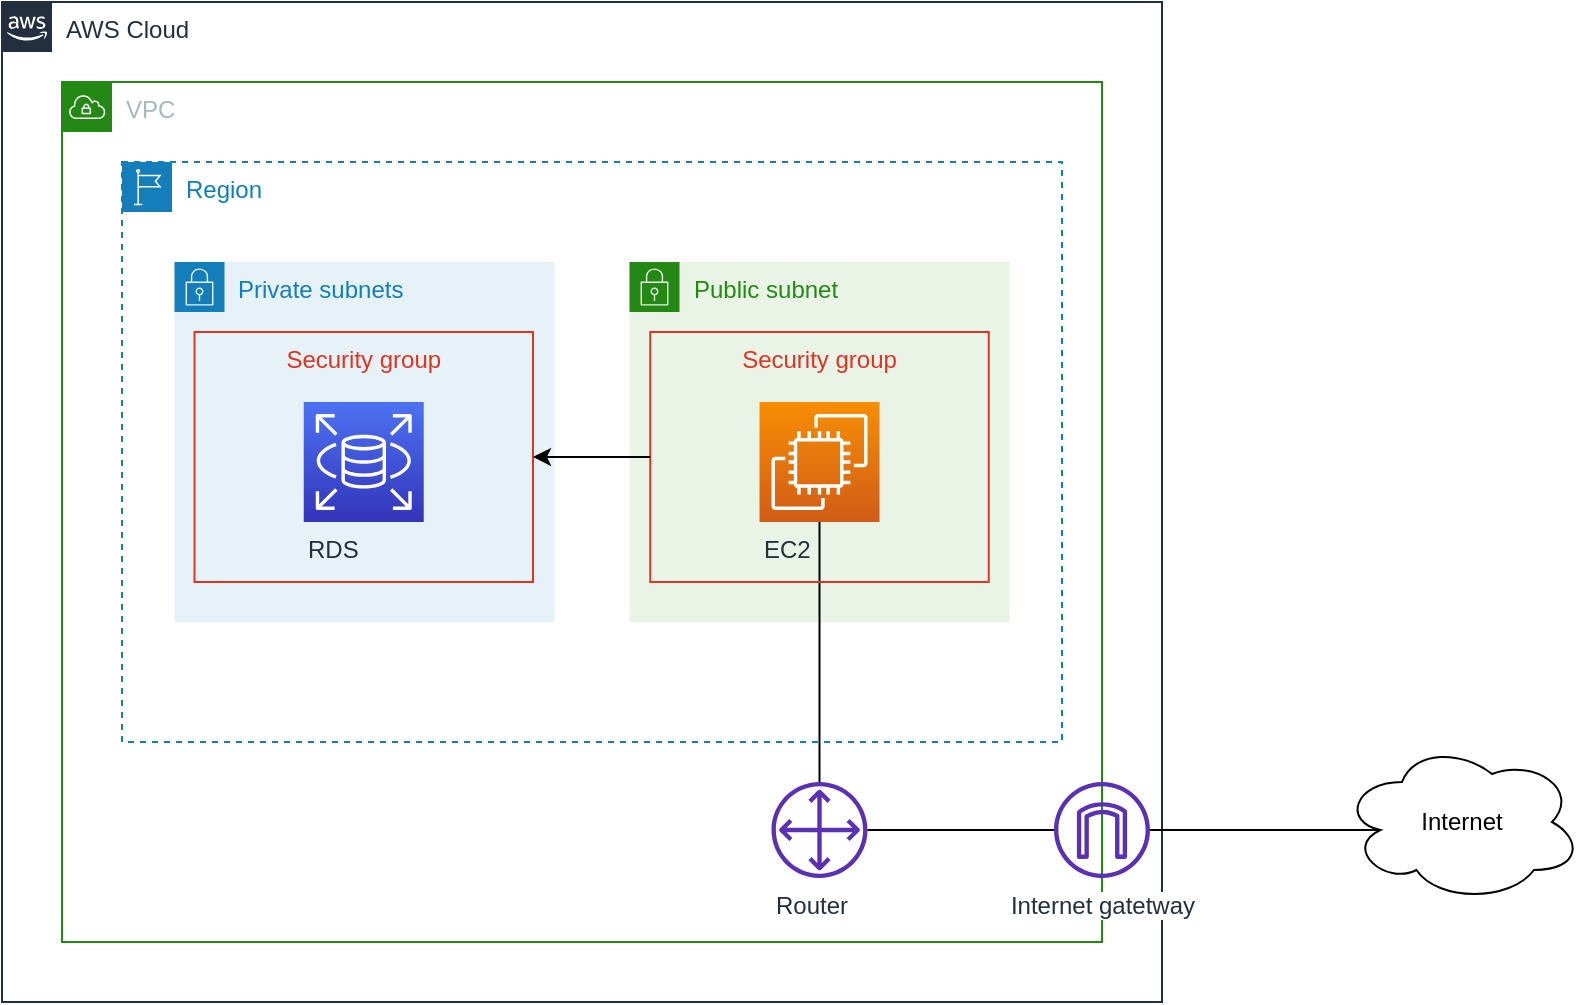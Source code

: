 <mxfile version="14.1.8" type="device"><diagram name="Page-1" id="aaaa8250-4180-3840-79b5-4cada1eebb92"><mxGraphModel dx="1077" dy="839" grid="1" gridSize="10" guides="1" tooltips="1" connect="1" arrows="1" fold="1" page="1" pageScale="1" pageWidth="850" pageHeight="1100" background="#ffffff" math="0" shadow="0"><root><mxCell id="0"/><mxCell id="1" parent="0"/><mxCell id="Q3eyjJQfysiVsIMpiPEz-2" value="AWS Cloud" style="points=[[0,0],[0.25,0],[0.5,0],[0.75,0],[1,0],[1,0.25],[1,0.5],[1,0.75],[1,1],[0.75,1],[0.5,1],[0.25,1],[0,1],[0,0.75],[0,0.5],[0,0.25]];outlineConnect=0;gradientColor=none;html=1;whiteSpace=wrap;fontSize=12;fontStyle=0;shape=mxgraph.aws4.group;grIcon=mxgraph.aws4.group_aws_cloud_alt;strokeColor=#232F3E;fillColor=none;verticalAlign=top;align=left;spacingLeft=30;fontColor=#232F3E;dashed=0;" parent="1" vertex="1"><mxGeometry x="120" y="260" width="580" height="500" as="geometry"/></mxCell><mxCell id="Q3eyjJQfysiVsIMpiPEz-4" value="VPC" style="points=[[0,0],[0.25,0],[0.5,0],[0.75,0],[1,0],[1,0.25],[1,0.5],[1,0.75],[1,1],[0.75,1],[0.5,1],[0.25,1],[0,1],[0,0.75],[0,0.5],[0,0.25]];outlineConnect=0;gradientColor=none;html=1;whiteSpace=wrap;fontSize=12;fontStyle=0;shape=mxgraph.aws4.group;grIcon=mxgraph.aws4.group_vpc;strokeColor=#248814;fillColor=none;verticalAlign=top;align=left;spacingLeft=30;fontColor=#AAB7B8;dashed=0;" parent="1" vertex="1"><mxGeometry x="150" y="300" width="520" height="430" as="geometry"/></mxCell><mxCell id="Q3eyjJQfysiVsIMpiPEz-30" value="Region" style="points=[[0,0],[0.25,0],[0.5,0],[0.75,0],[1,0],[1,0.25],[1,0.5],[1,0.75],[1,1],[0.75,1],[0.5,1],[0.25,1],[0,1],[0,0.75],[0,0.5],[0,0.25]];outlineConnect=0;gradientColor=none;html=1;whiteSpace=wrap;fontSize=12;fontStyle=0;shape=mxgraph.aws4.group;grIcon=mxgraph.aws4.group_region;strokeColor=#147EBA;fillColor=none;verticalAlign=top;align=left;spacingLeft=30;fontColor=#147EBA;dashed=1;" parent="1" vertex="1"><mxGeometry x="180" y="340" width="470" height="290" as="geometry"/></mxCell><mxCell id="Q3eyjJQfysiVsIMpiPEz-8" value="Public subnet" style="points=[[0,0],[0.25,0],[0.5,0],[0.75,0],[1,0],[1,0.25],[1,0.5],[1,0.75],[1,1],[0.75,1],[0.5,1],[0.25,1],[0,1],[0,0.75],[0,0.5],[0,0.25]];outlineConnect=0;gradientColor=none;html=1;whiteSpace=wrap;fontSize=12;fontStyle=0;shape=mxgraph.aws4.group;grIcon=mxgraph.aws4.group_security_group;grStroke=0;strokeColor=#248814;fillColor=#E9F3E6;verticalAlign=top;align=left;spacingLeft=30;fontColor=#248814;dashed=0;" parent="1" vertex="1"><mxGeometry x="433.75" y="390" width="190" height="180" as="geometry"/></mxCell><mxCell id="Q3eyjJQfysiVsIMpiPEz-9" value="Private subnets" style="points=[[0,0],[0.25,0],[0.5,0],[0.75,0],[1,0],[1,0.25],[1,0.5],[1,0.75],[1,1],[0.75,1],[0.5,1],[0.25,1],[0,1],[0,0.75],[0,0.5],[0,0.25]];outlineConnect=0;gradientColor=none;html=1;whiteSpace=wrap;fontSize=12;fontStyle=0;shape=mxgraph.aws4.group;grIcon=mxgraph.aws4.group_security_group;grStroke=0;strokeColor=#147EBA;fillColor=#E6F2F8;verticalAlign=top;align=left;spacingLeft=30;fontColor=#147EBA;dashed=0;" parent="1" vertex="1"><mxGeometry x="206.25" y="390" width="190" height="180" as="geometry"/></mxCell><mxCell id="Q3eyjJQfysiVsIMpiPEz-15" value="Router" style="outlineConnect=0;fontColor=#232F3E;gradientColor=none;fillColor=#5A30B5;strokeColor=none;dashed=0;verticalLabelPosition=bottom;verticalAlign=top;align=left;html=1;fontSize=12;fontStyle=0;aspect=fixed;pointerEvents=1;shape=mxgraph.aws4.customer_gateway;" parent="1" vertex="1"><mxGeometry x="504.75" y="650" width="48" height="48" as="geometry"/></mxCell><mxCell id="Q3eyjJQfysiVsIMpiPEz-16" value="Internet gatetway" style="outlineConnect=0;fontColor=#232F3E;gradientColor=none;fillColor=#5A30B5;strokeColor=none;dashed=0;verticalLabelPosition=bottom;verticalAlign=top;align=center;html=1;fontSize=12;fontStyle=0;aspect=fixed;pointerEvents=1;shape=mxgraph.aws4.internet_gateway;labelBackgroundColor=#ffffff;" parent="1" vertex="1"><mxGeometry x="646" y="650" width="48" height="48" as="geometry"/></mxCell><mxCell id="Q3eyjJQfysiVsIMpiPEz-18" value="Security group" style="fillColor=none;strokeColor=#DD3522;verticalAlign=top;fontStyle=0;fontColor=#DD3522;" parent="1" vertex="1"><mxGeometry x="216.25" y="425" width="169.25" height="125" as="geometry"/></mxCell><mxCell id="Q3eyjJQfysiVsIMpiPEz-6" value="RDS" style="outlineConnect=0;fontColor=#232F3E;gradientColor=#4D72F3;gradientDirection=north;fillColor=#3334B9;strokeColor=#ffffff;dashed=0;verticalLabelPosition=bottom;verticalAlign=top;align=left;html=1;fontSize=12;fontStyle=0;aspect=fixed;shape=mxgraph.aws4.resourceIcon;resIcon=mxgraph.aws4.rds;" parent="1" vertex="1"><mxGeometry x="270.87" y="460" width="60" height="60" as="geometry"/></mxCell><mxCell id="Q3eyjJQfysiVsIMpiPEz-27" value="" style="endArrow=none;html=1;" parent="1" source="Q3eyjJQfysiVsIMpiPEz-16" target="Q3eyjJQfysiVsIMpiPEz-15" edge="1"><mxGeometry width="50" height="50" relative="1" as="geometry"><mxPoint x="460" y="670" as="sourcePoint"/><mxPoint x="510" y="620" as="targetPoint"/></mxGeometry></mxCell><mxCell id="Q3eyjJQfysiVsIMpiPEz-28" value="" style="endArrow=none;html=1;" parent="1" source="Q3eyjJQfysiVsIMpiPEz-15" target="Q3eyjJQfysiVsIMpiPEz-10" edge="1"><mxGeometry width="50" height="50" relative="1" as="geometry"><mxPoint x="200" y="769.0" as="sourcePoint"/><mxPoint x="391" y="769" as="targetPoint"/></mxGeometry></mxCell><mxCell id="Q3eyjJQfysiVsIMpiPEz-23" value="Security group" style="fillColor=none;strokeColor=#DD3522;verticalAlign=top;fontStyle=0;fontColor=#DD3522;" parent="1" vertex="1"><mxGeometry x="444.13" y="425" width="169.25" height="125" as="geometry"/></mxCell><mxCell id="Q3eyjJQfysiVsIMpiPEz-10" value="EC2" style="outlineConnect=0;fontColor=#232F3E;gradientColor=#F78E04;gradientDirection=north;fillColor=#D05C17;strokeColor=#ffffff;dashed=0;verticalLabelPosition=bottom;verticalAlign=top;align=left;html=1;fontSize=12;fontStyle=0;aspect=fixed;shape=mxgraph.aws4.resourceIcon;resIcon=mxgraph.aws4.ec2;labelPosition=center;" parent="1" vertex="1"><mxGeometry x="498.76" y="460" width="60" height="60" as="geometry"/></mxCell><mxCell id="Q3eyjJQfysiVsIMpiPEz-37" value="Internet" style="ellipse;shape=cloud;whiteSpace=wrap;html=1;fillColor=#ffffff;align=center;" parent="1" vertex="1"><mxGeometry x="790" y="630" width="120" height="80" as="geometry"/></mxCell><mxCell id="Q3eyjJQfysiVsIMpiPEz-39" value="" style="endArrow=none;html=1;entryX=0.16;entryY=0.55;entryDx=0;entryDy=0;entryPerimeter=0;" parent="1" source="Q3eyjJQfysiVsIMpiPEz-16" target="Q3eyjJQfysiVsIMpiPEz-37" edge="1"><mxGeometry width="50" height="50" relative="1" as="geometry"><mxPoint x="460" y="670" as="sourcePoint"/><mxPoint x="510" y="620" as="targetPoint"/></mxGeometry></mxCell><mxCell id="BA3EO5PbRd4k6mjRdcYm-1" value="" style="endArrow=classic;html=1;entryX=1;entryY=0.5;entryDx=0;entryDy=0;exitX=0;exitY=0.5;exitDx=0;exitDy=0;" edge="1" parent="1" source="Q3eyjJQfysiVsIMpiPEz-23" target="Q3eyjJQfysiVsIMpiPEz-18"><mxGeometry width="50" height="50" relative="1" as="geometry"><mxPoint x="515" y="420" as="sourcePoint"/><mxPoint x="565" y="370" as="targetPoint"/></mxGeometry></mxCell></root></mxGraphModel></diagram></mxfile>